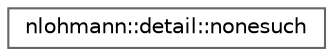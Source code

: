 digraph "类继承关系图"
{
 // LATEX_PDF_SIZE
  bgcolor="transparent";
  edge [fontname=Helvetica,fontsize=10,labelfontname=Helvetica,labelfontsize=10];
  node [fontname=Helvetica,fontsize=10,shape=box,height=0.2,width=0.4];
  rankdir="LR";
  Node0 [id="Node000000",label="nlohmann::detail::nonesuch",height=0.2,width=0.4,color="grey40", fillcolor="white", style="filled",URL="$structnlohmann_1_1detail_1_1nonesuch.html",tooltip=" "];
}
